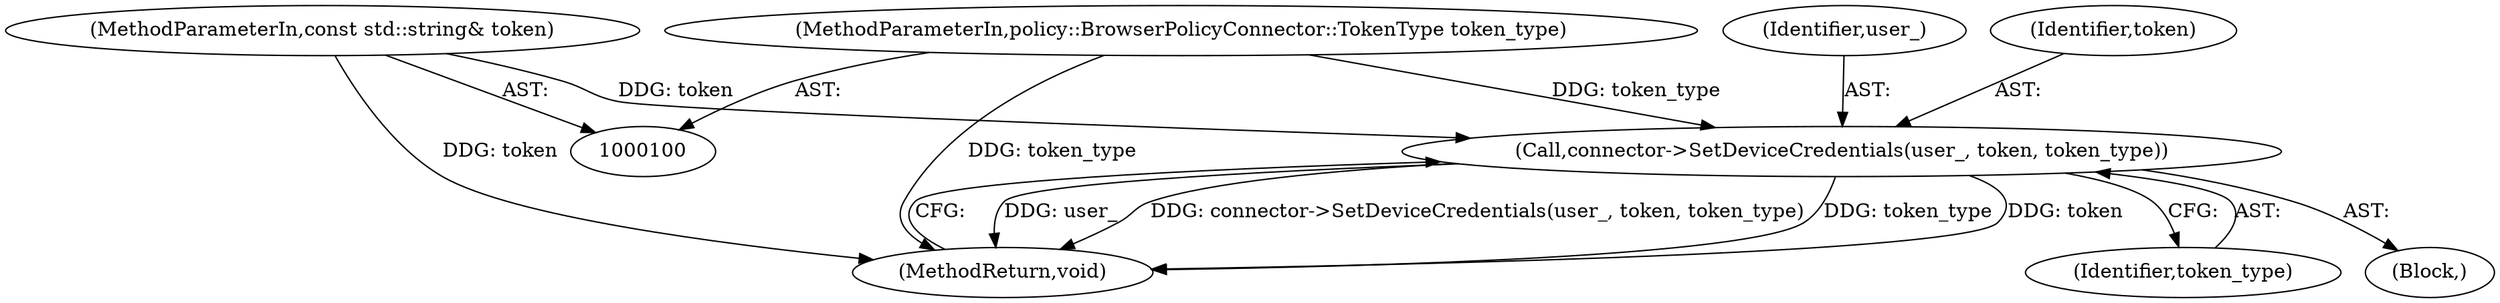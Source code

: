 digraph "1_Chrome_244c78b3f737f2cacab2d212801b0524cbcc3a7b_1@del" {
"1000128" [label="(Call,connector->SetDeviceCredentials(user_, token, token_type))"];
"1000101" [label="(MethodParameterIn,const std::string& token)"];
"1000102" [label="(MethodParameterIn,policy::BrowserPolicyConnector::TokenType token_type)"];
"1000129" [label="(Identifier,user_)"];
"1000132" [label="(MethodReturn,void)"];
"1000131" [label="(Identifier,token_type)"];
"1000101" [label="(MethodParameterIn,const std::string& token)"];
"1000102" [label="(MethodParameterIn,policy::BrowserPolicyConnector::TokenType token_type)"];
"1000103" [label="(Block,)"];
"1000128" [label="(Call,connector->SetDeviceCredentials(user_, token, token_type))"];
"1000130" [label="(Identifier,token)"];
"1000128" -> "1000103"  [label="AST: "];
"1000128" -> "1000131"  [label="CFG: "];
"1000129" -> "1000128"  [label="AST: "];
"1000130" -> "1000128"  [label="AST: "];
"1000131" -> "1000128"  [label="AST: "];
"1000132" -> "1000128"  [label="CFG: "];
"1000128" -> "1000132"  [label="DDG: user_"];
"1000128" -> "1000132"  [label="DDG: connector->SetDeviceCredentials(user_, token, token_type)"];
"1000128" -> "1000132"  [label="DDG: token_type"];
"1000128" -> "1000132"  [label="DDG: token"];
"1000101" -> "1000128"  [label="DDG: token"];
"1000102" -> "1000128"  [label="DDG: token_type"];
"1000101" -> "1000100"  [label="AST: "];
"1000101" -> "1000132"  [label="DDG: token"];
"1000102" -> "1000100"  [label="AST: "];
"1000102" -> "1000132"  [label="DDG: token_type"];
}
